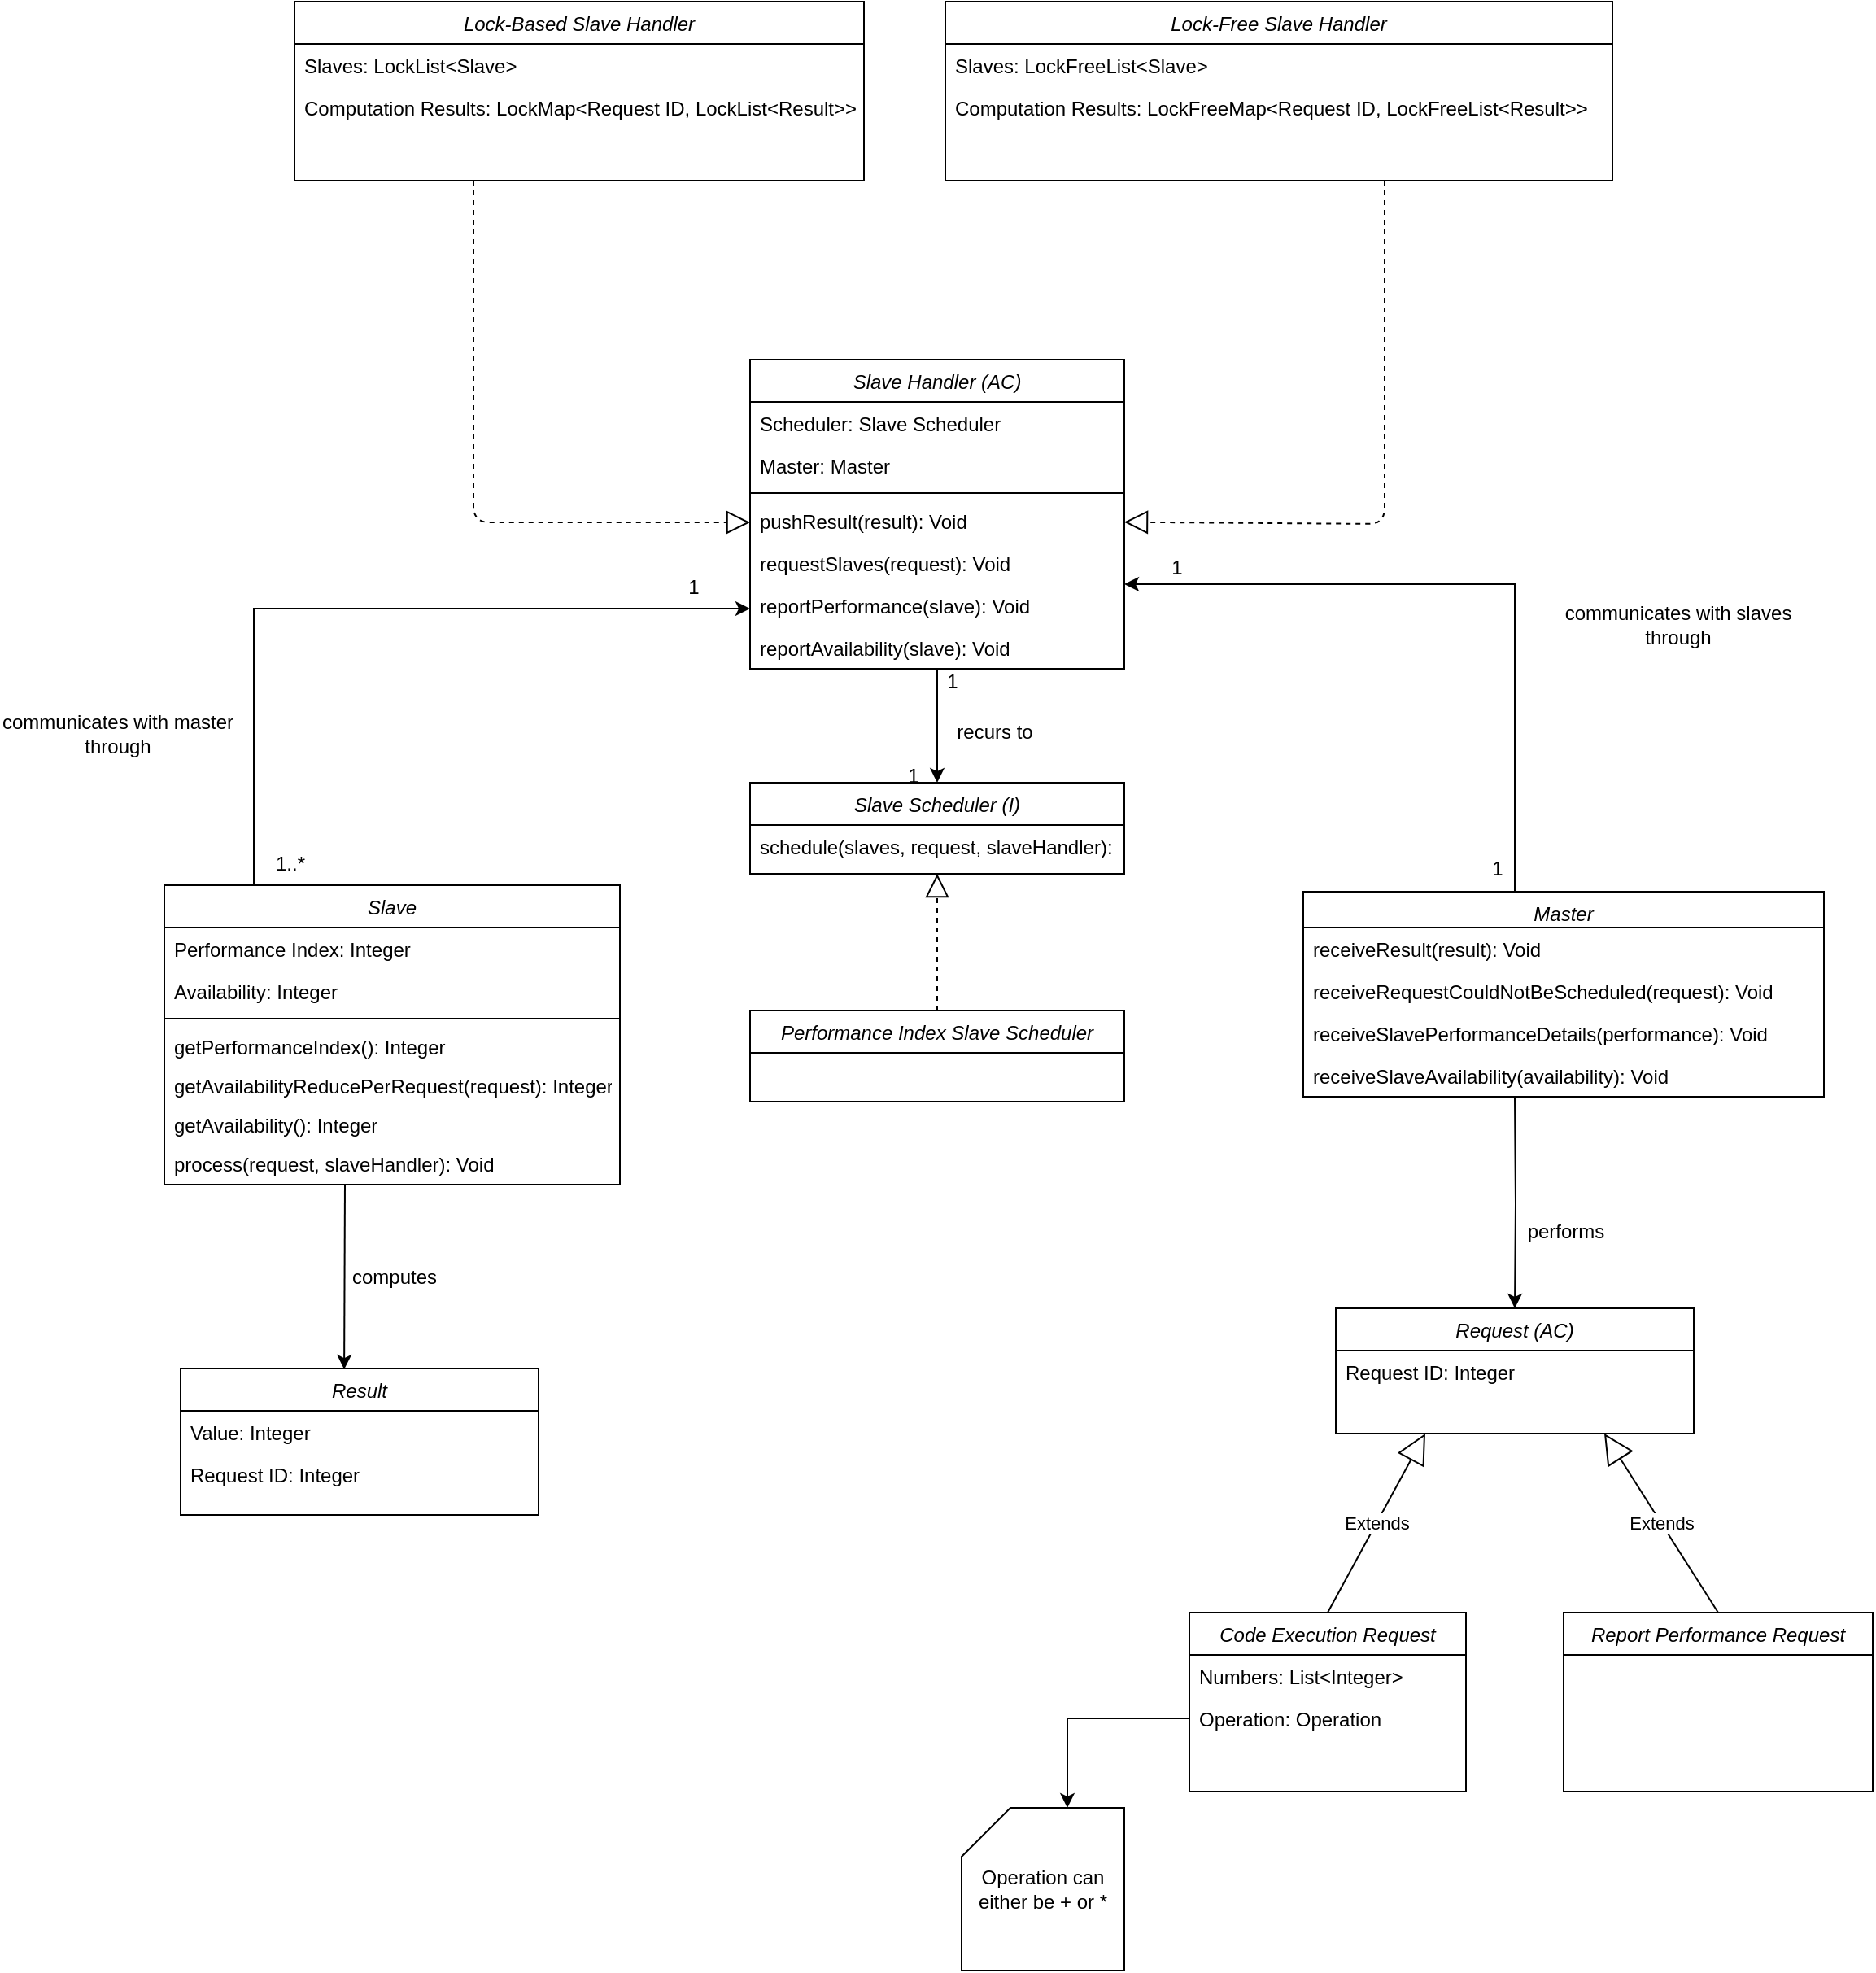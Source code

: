 <mxfile version="12.9.10" type="device"><diagram id="C5RBs43oDa-KdzZeNtuy" name="Page-1"><mxGraphModel dx="2605" dy="2170" grid="1" gridSize="10" guides="1" tooltips="1" connect="1" arrows="0" fold="1" page="1" pageScale="1" pageWidth="827" pageHeight="1169" math="0" shadow="0"><root><mxCell id="WIyWlLk6GJQsqaUBKTNV-0"/><mxCell id="WIyWlLk6GJQsqaUBKTNV-1" parent="WIyWlLk6GJQsqaUBKTNV-0"/><mxCell id="b_1PZi4zp_gCahxDwsNA-39" style="edgeStyle=orthogonalEdgeStyle;rounded=0;orthogonalLoop=1;jettySize=auto;html=1;exitX=0.25;exitY=0;exitDx=0;exitDy=0;" parent="WIyWlLk6GJQsqaUBKTNV-1" source="xIE_45G_muQtHoD5IcoT-0" edge="1"><mxGeometry relative="1" as="geometry"><mxPoint x="290" y="-307" as="targetPoint"/><Array as="points"><mxPoint x="-15" y="-307"/></Array></mxGeometry></mxCell><mxCell id="b_1PZi4zp_gCahxDwsNA-40" value="1" style="text;html=1;align=center;verticalAlign=middle;resizable=0;points=[];" parent="b_1PZi4zp_gCahxDwsNA-39" vertex="1" connectable="0"><mxGeometry x="0.81" y="-2" relative="1" as="geometry"><mxPoint x="11" y="-15" as="offset"/></mxGeometry></mxCell><mxCell id="b_1PZi4zp_gCahxDwsNA-41" value="1..*" style="text;html=1;align=center;verticalAlign=middle;resizable=0;points=[];" parent="b_1PZi4zp_gCahxDwsNA-39" vertex="1" connectable="0"><mxGeometry x="0.316" y="-156" relative="1" as="geometry"><mxPoint x="-116" y="1.0" as="offset"/></mxGeometry></mxCell><mxCell id="b_1PZi4zp_gCahxDwsNA-42" value="communicates with master &lt;br&gt;through" style="text;html=1;align=center;verticalAlign=middle;resizable=0;points=[];" parent="b_1PZi4zp_gCahxDwsNA-39" vertex="1" connectable="0"><mxGeometry x="-0.194" y="-1" relative="1" as="geometry"><mxPoint x="-96.82" y="76" as="offset"/></mxGeometry></mxCell><mxCell id="b_1PZi4zp_gCahxDwsNA-35" style="edgeStyle=orthogonalEdgeStyle;rounded=0;orthogonalLoop=1;jettySize=auto;html=1;exitX=0;exitY=0;exitDx=0;exitDy=0;" parent="WIyWlLk6GJQsqaUBKTNV-1" source="xIE_45G_muQtHoD5IcoT-17" edge="1"><mxGeometry relative="1" as="geometry"><mxPoint x="520" y="-322" as="targetPoint"/><Array as="points"><mxPoint x="760" y="-133"/><mxPoint x="760" y="-322"/></Array></mxGeometry></mxCell><mxCell id="b_1PZi4zp_gCahxDwsNA-36" value="communicates with slaves &lt;br&gt;through" style="text;html=1;align=center;verticalAlign=middle;resizable=0;points=[];" parent="b_1PZi4zp_gCahxDwsNA-35" vertex="1" connectable="0"><mxGeometry x="0.118" y="-1" relative="1" as="geometry"><mxPoint x="99" y="18.5" as="offset"/></mxGeometry></mxCell><mxCell id="b_1PZi4zp_gCahxDwsNA-37" value="1" style="text;html=1;align=center;verticalAlign=middle;resizable=0;points=[];" parent="b_1PZi4zp_gCahxDwsNA-35" vertex="1" connectable="0"><mxGeometry x="0.859" y="2" relative="1" as="geometry"><mxPoint x="-8" y="-12" as="offset"/></mxGeometry></mxCell><mxCell id="b_1PZi4zp_gCahxDwsNA-38" value="1" style="text;html=1;align=center;verticalAlign=middle;resizable=0;points=[];" parent="b_1PZi4zp_gCahxDwsNA-35" vertex="1" connectable="0"><mxGeometry x="-0.553" y="19" relative="1" as="geometry"><mxPoint x="-6" y="5" as="offset"/></mxGeometry></mxCell><mxCell id="b_1PZi4zp_gCahxDwsNA-76" style="edgeStyle=orthogonalEdgeStyle;rounded=0;orthogonalLoop=1;jettySize=auto;html=1;entryX=0.5;entryY=0;entryDx=0;entryDy=0;" parent="WIyWlLk6GJQsqaUBKTNV-1" target="b_1PZi4zp_gCahxDwsNA-57" edge="1"><mxGeometry relative="1" as="geometry"><mxPoint x="760" y="-6" as="sourcePoint"/></mxGeometry></mxCell><mxCell id="b_1PZi4zp_gCahxDwsNA-77" value="performs" style="text;html=1;align=center;verticalAlign=middle;resizable=0;points=[];" parent="b_1PZi4zp_gCahxDwsNA-76" vertex="1" connectable="0"><mxGeometry x="-0.185" y="-1" relative="1" as="geometry"><mxPoint x="31" y="28.63" as="offset"/></mxGeometry></mxCell><mxCell id="b_1PZi4zp_gCahxDwsNA-74" style="edgeStyle=orthogonalEdgeStyle;rounded=0;orthogonalLoop=1;jettySize=auto;html=1;entryX=0.457;entryY=0.006;entryDx=0;entryDy=0;entryPerimeter=0;" parent="WIyWlLk6GJQsqaUBKTNV-1" target="b_1PZi4zp_gCahxDwsNA-69" edge="1"><mxGeometry relative="1" as="geometry"><mxPoint x="41" y="47" as="sourcePoint"/><Array as="points"><mxPoint x="41" y="47"/><mxPoint x="41" y="161"/></Array></mxGeometry></mxCell><mxCell id="b_1PZi4zp_gCahxDwsNA-75" value="computes" style="text;html=1;align=center;verticalAlign=middle;resizable=0;points=[];" parent="b_1PZi4zp_gCahxDwsNA-74" vertex="1" connectable="0"><mxGeometry x="-0.183" relative="1" as="geometry"><mxPoint x="30" y="10.53" as="offset"/></mxGeometry></mxCell><mxCell id="7exBbNxzyn34ybwaJbD--5" style="edgeStyle=orthogonalEdgeStyle;rounded=0;orthogonalLoop=1;jettySize=auto;html=1;exitX=0.5;exitY=1;exitDx=0;exitDy=0;" parent="WIyWlLk6GJQsqaUBKTNV-1" source="b_1PZi4zp_gCahxDwsNA-2" target="7exBbNxzyn34ybwaJbD--0" edge="1"><mxGeometry relative="1" as="geometry"><Array as="points"><mxPoint x="405" y="-220"/><mxPoint x="405" y="-220"/></Array></mxGeometry></mxCell><mxCell id="7exBbNxzyn34ybwaJbD--7" value="recurs to" style="text;html=1;align=center;verticalAlign=middle;resizable=0;points=[];" parent="7exBbNxzyn34ybwaJbD--5" vertex="1" connectable="0"><mxGeometry x="-0.22" y="1" relative="1" as="geometry"><mxPoint x="34" y="11" as="offset"/></mxGeometry></mxCell><mxCell id="7exBbNxzyn34ybwaJbD--8" value="1" style="text;html=1;align=center;verticalAlign=middle;resizable=0;points=[];" parent="7exBbNxzyn34ybwaJbD--5" vertex="1" connectable="0"><mxGeometry x="-0.78" y="-4" relative="1" as="geometry"><mxPoint x="13" as="offset"/></mxGeometry></mxCell><mxCell id="7exBbNxzyn34ybwaJbD--9" value="1" style="text;html=1;align=center;verticalAlign=middle;resizable=0;points=[];" parent="7exBbNxzyn34ybwaJbD--5" vertex="1" connectable="0"><mxGeometry x="0.6" y="-17" relative="1" as="geometry"><mxPoint x="2" y="10" as="offset"/></mxGeometry></mxCell><mxCell id="b_1PZi4zp_gCahxDwsNA-2" value="Slave Handler (AC)" style="swimlane;fontStyle=2;align=center;verticalAlign=top;childLayout=stackLayout;horizontal=1;startSize=26;horizontalStack=0;resizeParent=1;resizeLast=0;collapsible=1;marginBottom=0;rounded=0;shadow=0;strokeWidth=1;" parent="WIyWlLk6GJQsqaUBKTNV-1" vertex="1"><mxGeometry x="290" y="-460" width="230" height="190" as="geometry"><mxRectangle x="230" y="140" width="160" height="26" as="alternateBounds"/></mxGeometry></mxCell><mxCell id="7exBbNxzyn34ybwaJbD--22" value="Scheduler: Slave Scheduler" style="text;align=left;verticalAlign=top;spacingLeft=4;spacingRight=4;overflow=hidden;rotatable=0;points=[[0,0.5],[1,0.5]];portConstraint=eastwest;rounded=0;shadow=0;html=0;" parent="b_1PZi4zp_gCahxDwsNA-2" vertex="1"><mxGeometry y="26" width="230" height="26" as="geometry"/></mxCell><mxCell id="iu-NjXGjPjBB0E7L29Px-4" value="Master: Master" style="text;align=left;verticalAlign=top;spacingLeft=4;spacingRight=4;overflow=hidden;rotatable=0;points=[[0,0.5],[1,0.5]];portConstraint=eastwest;rounded=0;shadow=0;html=0;" parent="b_1PZi4zp_gCahxDwsNA-2" vertex="1"><mxGeometry y="52" width="230" height="26" as="geometry"/></mxCell><mxCell id="7exBbNxzyn34ybwaJbD--21" value="" style="line;html=1;strokeWidth=1;align=left;verticalAlign=middle;spacingTop=-1;spacingLeft=3;spacingRight=3;rotatable=0;labelPosition=right;points=[];portConstraint=eastwest;" parent="b_1PZi4zp_gCahxDwsNA-2" vertex="1"><mxGeometry y="78" width="230" height="8" as="geometry"/></mxCell><mxCell id="b_1PZi4zp_gCahxDwsNA-7" value="pushResult(result): Void" style="text;align=left;verticalAlign=top;spacingLeft=4;spacingRight=4;overflow=hidden;rotatable=0;points=[[0,0.5],[1,0.5]];portConstraint=eastwest;rounded=0;shadow=0;html=0;" parent="b_1PZi4zp_gCahxDwsNA-2" vertex="1"><mxGeometry y="86" width="230" height="26" as="geometry"/></mxCell><mxCell id="b_1PZi4zp_gCahxDwsNA-17" value="requestSlaves(request): Void" style="text;align=left;verticalAlign=top;spacingLeft=4;spacingRight=4;overflow=hidden;rotatable=0;points=[[0,0.5],[1,0.5]];portConstraint=eastwest;rounded=0;shadow=0;html=0;" parent="b_1PZi4zp_gCahxDwsNA-2" vertex="1"><mxGeometry y="112" width="230" height="26" as="geometry"/></mxCell><mxCell id="b_1PZi4zp_gCahxDwsNA-11" value="reportPerformance(slave): Void" style="text;align=left;verticalAlign=top;spacingLeft=4;spacingRight=4;overflow=hidden;rotatable=0;points=[[0,0.5],[1,0.5]];portConstraint=eastwest;rounded=0;shadow=0;html=0;" parent="b_1PZi4zp_gCahxDwsNA-2" vertex="1"><mxGeometry y="138" width="230" height="26" as="geometry"/></mxCell><mxCell id="b_1PZi4zp_gCahxDwsNA-9" value="reportAvailability(slave): Void" style="text;align=left;verticalAlign=top;spacingLeft=4;spacingRight=4;overflow=hidden;rotatable=0;points=[[0,0.5],[1,0.5]];portConstraint=eastwest;rounded=0;shadow=0;html=0;" parent="b_1PZi4zp_gCahxDwsNA-2" vertex="1"><mxGeometry y="164" width="230" height="26" as="geometry"/></mxCell><mxCell id="b_1PZi4zp_gCahxDwsNA-18" value="Lock-Based Slave Handler" style="swimlane;fontStyle=2;align=center;verticalAlign=top;childLayout=stackLayout;horizontal=1;startSize=26;horizontalStack=0;resizeParent=1;resizeLast=0;collapsible=1;marginBottom=0;rounded=0;shadow=0;strokeWidth=1;" parent="WIyWlLk6GJQsqaUBKTNV-1" vertex="1"><mxGeometry x="10" y="-680" width="350" height="110" as="geometry"><mxRectangle x="230" y="140" width="160" height="26" as="alternateBounds"/></mxGeometry></mxCell><mxCell id="b_1PZi4zp_gCahxDwsNA-53" value="Slaves: LockList&lt;Slave&gt;" style="text;align=left;verticalAlign=top;spacingLeft=4;spacingRight=4;overflow=hidden;rotatable=0;points=[[0,0.5],[1,0.5]];portConstraint=eastwest;" parent="b_1PZi4zp_gCahxDwsNA-18" vertex="1"><mxGeometry y="26" width="350" height="26" as="geometry"/></mxCell><mxCell id="b_1PZi4zp_gCahxDwsNA-54" value="Computation Results: LockMap&lt;Request ID, LockList&lt;Result&gt;&gt;" style="text;align=left;verticalAlign=top;spacingLeft=4;spacingRight=4;overflow=hidden;rotatable=0;points=[[0,0.5],[1,0.5]];portConstraint=eastwest;rounded=0;shadow=0;html=0;" parent="b_1PZi4zp_gCahxDwsNA-18" vertex="1"><mxGeometry y="52" width="350" height="26" as="geometry"/></mxCell><mxCell id="b_1PZi4zp_gCahxDwsNA-33" value="Lock-Free Slave Handler" style="swimlane;fontStyle=2;align=center;verticalAlign=top;childLayout=stackLayout;horizontal=1;startSize=26;horizontalStack=0;resizeParent=1;resizeLast=0;collapsible=1;marginBottom=0;rounded=0;shadow=0;strokeWidth=1;" parent="WIyWlLk6GJQsqaUBKTNV-1" vertex="1"><mxGeometry x="410" y="-680" width="410" height="110" as="geometry"><mxRectangle x="230" y="140" width="160" height="26" as="alternateBounds"/></mxGeometry></mxCell><mxCell id="b_1PZi4zp_gCahxDwsNA-55" value="Slaves: LockFreeList&lt;Slave&gt;" style="text;align=left;verticalAlign=top;spacingLeft=4;spacingRight=4;overflow=hidden;rotatable=0;points=[[0,0.5],[1,0.5]];portConstraint=eastwest;" parent="b_1PZi4zp_gCahxDwsNA-33" vertex="1"><mxGeometry y="26" width="410" height="26" as="geometry"/></mxCell><mxCell id="b_1PZi4zp_gCahxDwsNA-56" value="Computation Results: LockFreeMap&lt;Request ID, LockFreeList&lt;Result&gt;&gt;" style="text;align=left;verticalAlign=top;spacingLeft=4;spacingRight=4;overflow=hidden;rotatable=0;points=[[0,0.5],[1,0.5]];portConstraint=eastwest;rounded=0;shadow=0;html=0;" parent="b_1PZi4zp_gCahxDwsNA-33" vertex="1"><mxGeometry y="52" width="410" height="26" as="geometry"/></mxCell><mxCell id="7exBbNxzyn34ybwaJbD--0" value="Slave Scheduler (I)" style="swimlane;fontStyle=2;align=center;verticalAlign=top;childLayout=stackLayout;horizontal=1;startSize=26;horizontalStack=0;resizeParent=1;resizeLast=0;collapsible=1;marginBottom=0;rounded=0;shadow=0;strokeWidth=1;" parent="WIyWlLk6GJQsqaUBKTNV-1" vertex="1"><mxGeometry x="290" y="-200" width="230" height="56" as="geometry"><mxRectangle x="230" y="140" width="160" height="26" as="alternateBounds"/></mxGeometry></mxCell><mxCell id="7exBbNxzyn34ybwaJbD--1" value="schedule(slaves, request, slaveHandler): Void" style="text;align=left;verticalAlign=top;spacingLeft=4;spacingRight=4;overflow=hidden;rotatable=0;points=[[0,0.5],[1,0.5]];portConstraint=eastwest;rounded=0;shadow=0;html=0;" parent="7exBbNxzyn34ybwaJbD--0" vertex="1"><mxGeometry y="26" width="230" height="26" as="geometry"/></mxCell><mxCell id="7exBbNxzyn34ybwaJbD--11" value="Performance Index Slave Scheduler" style="swimlane;fontStyle=2;align=center;verticalAlign=top;childLayout=stackLayout;horizontal=1;startSize=26;horizontalStack=0;resizeParent=1;resizeLast=0;collapsible=1;marginBottom=0;rounded=0;shadow=0;strokeWidth=1;" parent="WIyWlLk6GJQsqaUBKTNV-1" vertex="1"><mxGeometry x="290" y="-60" width="230" height="56" as="geometry"><mxRectangle x="230" y="140" width="160" height="26" as="alternateBounds"/></mxGeometry></mxCell><mxCell id="7exBbNxzyn34ybwaJbD--16" value="" style="endArrow=block;dashed=1;endFill=0;endSize=12;html=1;entryX=0.5;entryY=1;entryDx=0;entryDy=0;exitX=0.5;exitY=0;exitDx=0;exitDy=0;" parent="WIyWlLk6GJQsqaUBKTNV-1" source="7exBbNxzyn34ybwaJbD--11" target="7exBbNxzyn34ybwaJbD--0" edge="1"><mxGeometry width="160" relative="1" as="geometry"><mxPoint x="325" y="-100" as="sourcePoint"/><mxPoint x="485" y="-100" as="targetPoint"/></mxGeometry></mxCell><mxCell id="7exBbNxzyn34ybwaJbD--18" value="" style="endArrow=block;dashed=1;endFill=0;endSize=12;html=1;" parent="WIyWlLk6GJQsqaUBKTNV-1" target="b_1PZi4zp_gCahxDwsNA-7" edge="1"><mxGeometry width="160" relative="1" as="geometry"><mxPoint x="680" y="-570" as="sourcePoint"/><mxPoint x="640" y="-360" as="targetPoint"/><Array as="points"><mxPoint x="680" y="-359"/></Array></mxGeometry></mxCell><mxCell id="7exBbNxzyn34ybwaJbD--20" value="" style="endArrow=block;dashed=1;endFill=0;endSize=12;html=1;" parent="WIyWlLk6GJQsqaUBKTNV-1" edge="1"><mxGeometry width="160" relative="1" as="geometry"><mxPoint x="120" y="-570" as="sourcePoint"/><mxPoint x="290" y="-360" as="targetPoint"/><Array as="points"><mxPoint x="120" y="-360"/></Array></mxGeometry></mxCell><mxCell id="b_1PZi4zp_gCahxDwsNA-57" value="Request (AC)" style="swimlane;fontStyle=2;align=center;verticalAlign=top;childLayout=stackLayout;horizontal=1;startSize=26;horizontalStack=0;resizeParent=1;resizeLast=0;collapsible=1;marginBottom=0;rounded=0;shadow=0;strokeWidth=1;" parent="WIyWlLk6GJQsqaUBKTNV-1" vertex="1"><mxGeometry x="650" y="123" width="220" height="77" as="geometry"><mxRectangle x="160" y="-150" width="160" height="26" as="alternateBounds"/></mxGeometry></mxCell><mxCell id="b_1PZi4zp_gCahxDwsNA-67" value="Request ID: Integer" style="text;align=left;verticalAlign=top;spacingLeft=4;spacingRight=4;overflow=hidden;rotatable=0;points=[[0,0.5],[1,0.5]];portConstraint=eastwest;rounded=0;shadow=0;html=0;" parent="b_1PZi4zp_gCahxDwsNA-57" vertex="1"><mxGeometry y="26" width="220" height="26" as="geometry"/></mxCell><mxCell id="xIE_45G_muQtHoD5IcoT-0" value="Slave" style="swimlane;fontStyle=2;align=center;verticalAlign=top;childLayout=stackLayout;horizontal=1;startSize=26;horizontalStack=0;resizeParent=1;resizeLast=0;collapsible=1;marginBottom=0;rounded=0;shadow=0;strokeWidth=1;" parent="WIyWlLk6GJQsqaUBKTNV-1" vertex="1"><mxGeometry x="-70" y="-137" width="280" height="184" as="geometry"><mxRectangle x="160" y="-150" width="160" height="26" as="alternateBounds"/></mxGeometry></mxCell><mxCell id="xIE_45G_muQtHoD5IcoT-1" value="Performance Index: Integer" style="text;align=left;verticalAlign=top;spacingLeft=4;spacingRight=4;overflow=hidden;rotatable=0;points=[[0,0.5],[1,0.5]];portConstraint=eastwest;" parent="xIE_45G_muQtHoD5IcoT-0" vertex="1"><mxGeometry y="26" width="280" height="26" as="geometry"/></mxCell><mxCell id="xIE_45G_muQtHoD5IcoT-2" value="Availability: Integer" style="text;align=left;verticalAlign=top;spacingLeft=4;spacingRight=4;overflow=hidden;rotatable=0;points=[[0,0.5],[1,0.5]];portConstraint=eastwest;rounded=0;shadow=0;html=0;" parent="xIE_45G_muQtHoD5IcoT-0" vertex="1"><mxGeometry y="52" width="280" height="26" as="geometry"/></mxCell><mxCell id="xIE_45G_muQtHoD5IcoT-4" value="" style="line;html=1;strokeWidth=1;align=left;verticalAlign=middle;spacingTop=-1;spacingLeft=3;spacingRight=3;rotatable=0;labelPosition=right;points=[];portConstraint=eastwest;" parent="xIE_45G_muQtHoD5IcoT-0" vertex="1"><mxGeometry y="78" width="280" height="8" as="geometry"/></mxCell><mxCell id="b_1PZi4zp_gCahxDwsNA-43" value="getPerformanceIndex(): Integer" style="text;align=left;verticalAlign=top;spacingLeft=4;spacingRight=4;overflow=hidden;rotatable=0;points=[[0,0.5],[1,0.5]];portConstraint=eastwest;rounded=0;shadow=0;html=0;" parent="xIE_45G_muQtHoD5IcoT-0" vertex="1"><mxGeometry y="86" width="280" height="24" as="geometry"/></mxCell><mxCell id="b_1PZi4zp_gCahxDwsNA-44" value="getAvailabilityReducePerRequest(request): Integer" style="text;align=left;verticalAlign=top;spacingLeft=4;spacingRight=4;overflow=hidden;rotatable=0;points=[[0,0.5],[1,0.5]];portConstraint=eastwest;rounded=0;shadow=0;html=0;" parent="xIE_45G_muQtHoD5IcoT-0" vertex="1"><mxGeometry y="110" width="280" height="24" as="geometry"/></mxCell><mxCell id="ByUYspeowAsWQ59dqarz-12" value="getAvailability(): Integer" style="text;align=left;verticalAlign=top;spacingLeft=4;spacingRight=4;overflow=hidden;rotatable=0;points=[[0,0.5],[1,0.5]];portConstraint=eastwest;rounded=0;shadow=0;html=0;" vertex="1" parent="xIE_45G_muQtHoD5IcoT-0"><mxGeometry y="134" width="280" height="24" as="geometry"/></mxCell><mxCell id="b_1PZi4zp_gCahxDwsNA-52" value="process(request, slaveHandler): Void" style="text;align=left;verticalAlign=top;spacingLeft=4;spacingRight=4;overflow=hidden;rotatable=0;points=[[0,0.5],[1,0.5]];portConstraint=eastwest;rounded=0;shadow=0;html=0;" parent="xIE_45G_muQtHoD5IcoT-0" vertex="1"><mxGeometry y="158" width="280" height="24" as="geometry"/></mxCell><mxCell id="xIE_45G_muQtHoD5IcoT-17" value="Master" style="swimlane;fontStyle=2;align=center;verticalAlign=top;childLayout=stackLayout;horizontal=1;startSize=22;horizontalStack=0;resizeParent=1;resizeLast=0;collapsible=1;marginBottom=0;rounded=0;shadow=0;strokeWidth=1;" parent="WIyWlLk6GJQsqaUBKTNV-1" vertex="1"><mxGeometry x="630" y="-133" width="320" height="126" as="geometry"><mxRectangle x="230" y="140" width="160" height="26" as="alternateBounds"/></mxGeometry></mxCell><mxCell id="Bbi89hl48vae5bN8fNXV-0" value="receiveResult(result): Void" style="text;align=left;verticalAlign=top;spacingLeft=4;spacingRight=4;overflow=hidden;rotatable=0;points=[[0,0.5],[1,0.5]];portConstraint=eastwest;rounded=0;shadow=0;html=0;" parent="xIE_45G_muQtHoD5IcoT-17" vertex="1"><mxGeometry y="22" width="320" height="26" as="geometry"/></mxCell><mxCell id="iu-NjXGjPjBB0E7L29Px-1" value="receiveRequestCouldNotBeScheduled(request): Void" style="text;align=left;verticalAlign=top;spacingLeft=4;spacingRight=4;overflow=hidden;rotatable=0;points=[[0,0.5],[1,0.5]];portConstraint=eastwest;rounded=0;shadow=0;html=0;" parent="xIE_45G_muQtHoD5IcoT-17" vertex="1"><mxGeometry y="48" width="320" height="26" as="geometry"/></mxCell><mxCell id="iu-NjXGjPjBB0E7L29Px-2" value="receiveSlavePerformanceDetails(performance): Void" style="text;align=left;verticalAlign=top;spacingLeft=4;spacingRight=4;overflow=hidden;rotatable=0;points=[[0,0.5],[1,0.5]];portConstraint=eastwest;rounded=0;shadow=0;html=0;" parent="xIE_45G_muQtHoD5IcoT-17" vertex="1"><mxGeometry y="74" width="320" height="26" as="geometry"/></mxCell><mxCell id="iu-NjXGjPjBB0E7L29Px-3" value="receiveSlaveAvailability(availability): Void" style="text;align=left;verticalAlign=top;spacingLeft=4;spacingRight=4;overflow=hidden;rotatable=0;points=[[0,0.5],[1,0.5]];portConstraint=eastwest;rounded=0;shadow=0;html=0;" parent="xIE_45G_muQtHoD5IcoT-17" vertex="1"><mxGeometry y="100" width="320" height="26" as="geometry"/></mxCell><mxCell id="ByUYspeowAsWQ59dqarz-10" value="Extends" style="endArrow=block;endSize=16;endFill=0;html=1;entryX=0.25;entryY=1;entryDx=0;entryDy=0;exitX=0.5;exitY=0;exitDx=0;exitDy=0;" edge="1" parent="WIyWlLk6GJQsqaUBKTNV-1" source="ByUYspeowAsWQ59dqarz-2" target="b_1PZi4zp_gCahxDwsNA-57"><mxGeometry width="160" relative="1" as="geometry"><mxPoint x="420" y="90" as="sourcePoint"/><mxPoint x="580" y="90" as="targetPoint"/></mxGeometry></mxCell><mxCell id="ByUYspeowAsWQ59dqarz-11" value="Extends" style="endArrow=block;endSize=16;endFill=0;html=1;entryX=0.75;entryY=1;entryDx=0;entryDy=0;exitX=0.5;exitY=0;exitDx=0;exitDy=0;" edge="1" parent="WIyWlLk6GJQsqaUBKTNV-1" source="ByUYspeowAsWQ59dqarz-6" target="b_1PZi4zp_gCahxDwsNA-57"><mxGeometry width="160" relative="1" as="geometry"><mxPoint x="420" y="90" as="sourcePoint"/><mxPoint x="580" y="90" as="targetPoint"/></mxGeometry></mxCell><mxCell id="ByUYspeowAsWQ59dqarz-6" value="Report Performance Request" style="swimlane;fontStyle=2;align=center;verticalAlign=top;childLayout=stackLayout;horizontal=1;startSize=26;horizontalStack=0;resizeParent=1;resizeLast=0;collapsible=1;marginBottom=0;rounded=0;shadow=0;strokeWidth=1;" vertex="1" parent="WIyWlLk6GJQsqaUBKTNV-1"><mxGeometry x="790" y="310" width="190" height="110" as="geometry"><mxRectangle x="160" y="-150" width="160" height="26" as="alternateBounds"/></mxGeometry></mxCell><mxCell id="ByUYspeowAsWQ59dqarz-2" value="Code Execution Request" style="swimlane;fontStyle=2;align=center;verticalAlign=top;childLayout=stackLayout;horizontal=1;startSize=26;horizontalStack=0;resizeParent=1;resizeLast=0;collapsible=1;marginBottom=0;rounded=0;shadow=0;strokeWidth=1;" vertex="1" parent="WIyWlLk6GJQsqaUBKTNV-1"><mxGeometry x="560" y="310" width="170" height="110" as="geometry"><mxRectangle x="160" y="-150" width="160" height="26" as="alternateBounds"/></mxGeometry></mxCell><mxCell id="ByUYspeowAsWQ59dqarz-3" value="Numbers: List&lt;Integer&gt;" style="text;align=left;verticalAlign=top;spacingLeft=4;spacingRight=4;overflow=hidden;rotatable=0;points=[[0,0.5],[1,0.5]];portConstraint=eastwest;" vertex="1" parent="ByUYspeowAsWQ59dqarz-2"><mxGeometry y="26" width="170" height="26" as="geometry"/></mxCell><mxCell id="ByUYspeowAsWQ59dqarz-4" value="Operation: Operation" style="text;align=left;verticalAlign=top;spacingLeft=4;spacingRight=4;overflow=hidden;rotatable=0;points=[[0,0.5],[1,0.5]];portConstraint=eastwest;rounded=0;shadow=0;html=0;" vertex="1" parent="ByUYspeowAsWQ59dqarz-2"><mxGeometry y="52" width="170" height="26" as="geometry"/></mxCell><mxCell id="b_1PZi4zp_gCahxDwsNA-69" value="Result" style="swimlane;fontStyle=2;align=center;verticalAlign=top;childLayout=stackLayout;horizontal=1;startSize=26;horizontalStack=0;resizeParent=1;resizeLast=0;collapsible=1;marginBottom=0;rounded=0;shadow=0;strokeWidth=1;" parent="WIyWlLk6GJQsqaUBKTNV-1" vertex="1"><mxGeometry x="-60" y="160" width="220" height="90" as="geometry"><mxRectangle x="160" y="-150" width="160" height="26" as="alternateBounds"/></mxGeometry></mxCell><mxCell id="b_1PZi4zp_gCahxDwsNA-70" value="Value: Integer" style="text;align=left;verticalAlign=top;spacingLeft=4;spacingRight=4;overflow=hidden;rotatable=0;points=[[0,0.5],[1,0.5]];portConstraint=eastwest;" parent="b_1PZi4zp_gCahxDwsNA-69" vertex="1"><mxGeometry y="26" width="220" height="26" as="geometry"/></mxCell><mxCell id="b_1PZi4zp_gCahxDwsNA-72" value="Request ID: Integer" style="text;align=left;verticalAlign=top;spacingLeft=4;spacingRight=4;overflow=hidden;rotatable=0;points=[[0,0.5],[1,0.5]];portConstraint=eastwest;rounded=0;shadow=0;html=0;" parent="b_1PZi4zp_gCahxDwsNA-69" vertex="1"><mxGeometry y="52" width="220" height="26" as="geometry"/></mxCell><mxCell id="ByUYspeowAsWQ59dqarz-13" value="Operation can either be + or *" style="shape=card;whiteSpace=wrap;html=1;" vertex="1" parent="WIyWlLk6GJQsqaUBKTNV-1"><mxGeometry x="420" y="430" width="100" height="100" as="geometry"/></mxCell><mxCell id="ByUYspeowAsWQ59dqarz-14" style="edgeStyle=orthogonalEdgeStyle;rounded=0;orthogonalLoop=1;jettySize=auto;html=1;entryX=0;entryY=0;entryDx=65;entryDy=0;entryPerimeter=0;exitX=0;exitY=0.5;exitDx=0;exitDy=0;" edge="1" parent="WIyWlLk6GJQsqaUBKTNV-1" target="ByUYspeowAsWQ59dqarz-13" source="ByUYspeowAsWQ59dqarz-4"><mxGeometry relative="1" as="geometry"><mxPoint x="540" y="390" as="sourcePoint"/><mxPoint x="503" y="388" as="targetPoint"/><Array as="points"><mxPoint x="485" y="375"/><mxPoint x="485" y="420"/></Array></mxGeometry></mxCell></root></mxGraphModel></diagram></mxfile>